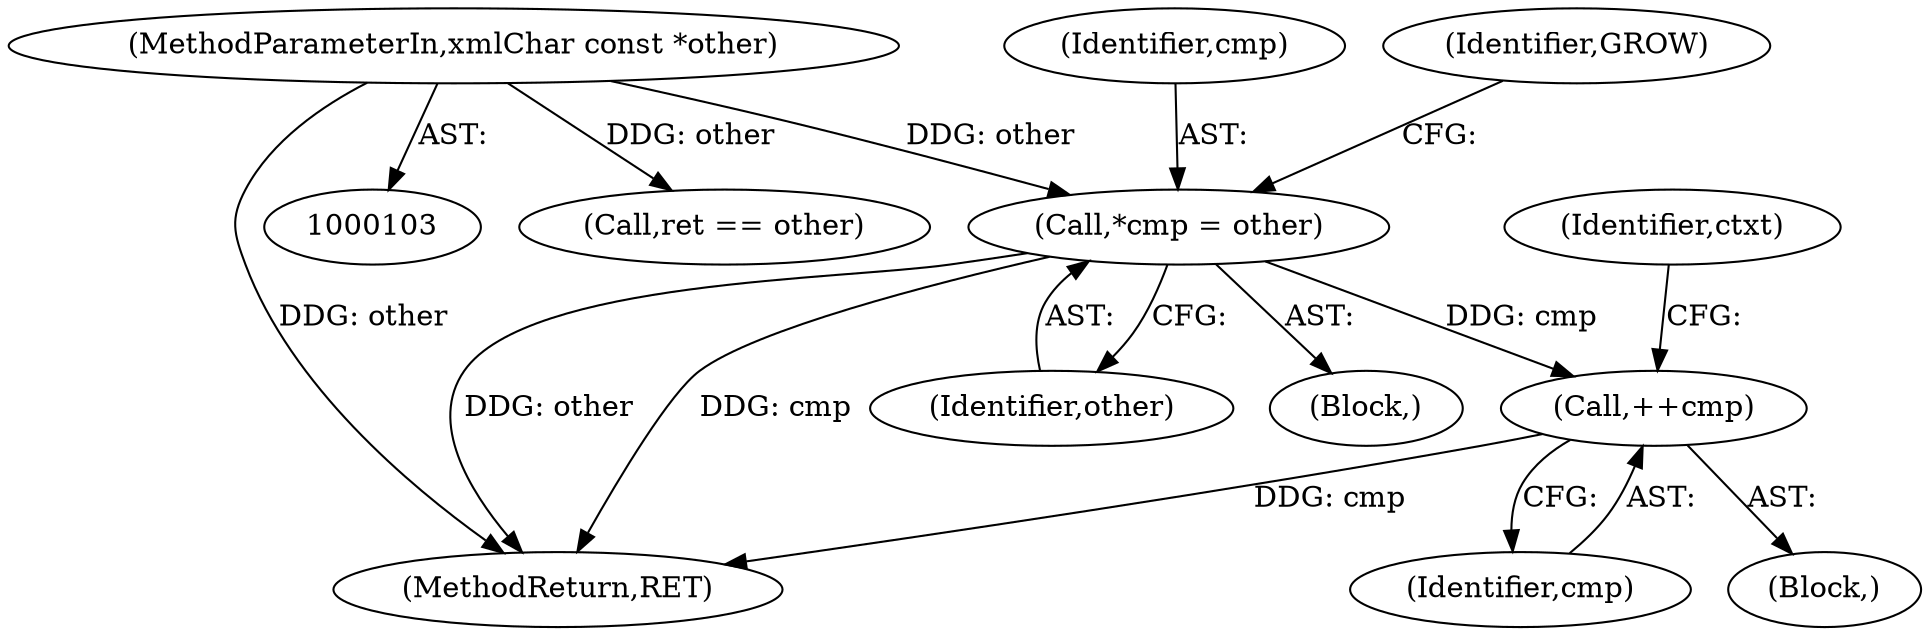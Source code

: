 digraph "0_Chrome_d0947db40187f4708c58e64cbd6013faf9eddeed_26@pointer" {
"1000143" [label="(Call,++cmp)"];
"1000108" [label="(Call,*cmp = other)"];
"1000105" [label="(MethodParameterIn,xmlChar const *other)"];
"1000105" [label="(MethodParameterIn,xmlChar const *other)"];
"1000110" [label="(Identifier,other)"];
"1000148" [label="(Identifier,ctxt)"];
"1000182" [label="(Call,ret == other)"];
"1000109" [label="(Identifier,cmp)"];
"1000143" [label="(Call,++cmp)"];
"1000144" [label="(Identifier,cmp)"];
"1000192" [label="(MethodReturn,RET)"];
"1000113" [label="(Identifier,GROW)"];
"1000106" [label="(Block,)"];
"1000108" [label="(Call,*cmp = other)"];
"1000140" [label="(Block,)"];
"1000143" -> "1000140"  [label="AST: "];
"1000143" -> "1000144"  [label="CFG: "];
"1000144" -> "1000143"  [label="AST: "];
"1000148" -> "1000143"  [label="CFG: "];
"1000143" -> "1000192"  [label="DDG: cmp"];
"1000108" -> "1000143"  [label="DDG: cmp"];
"1000108" -> "1000106"  [label="AST: "];
"1000108" -> "1000110"  [label="CFG: "];
"1000109" -> "1000108"  [label="AST: "];
"1000110" -> "1000108"  [label="AST: "];
"1000113" -> "1000108"  [label="CFG: "];
"1000108" -> "1000192"  [label="DDG: other"];
"1000108" -> "1000192"  [label="DDG: cmp"];
"1000105" -> "1000108"  [label="DDG: other"];
"1000105" -> "1000103"  [label="AST: "];
"1000105" -> "1000192"  [label="DDG: other"];
"1000105" -> "1000182"  [label="DDG: other"];
}

